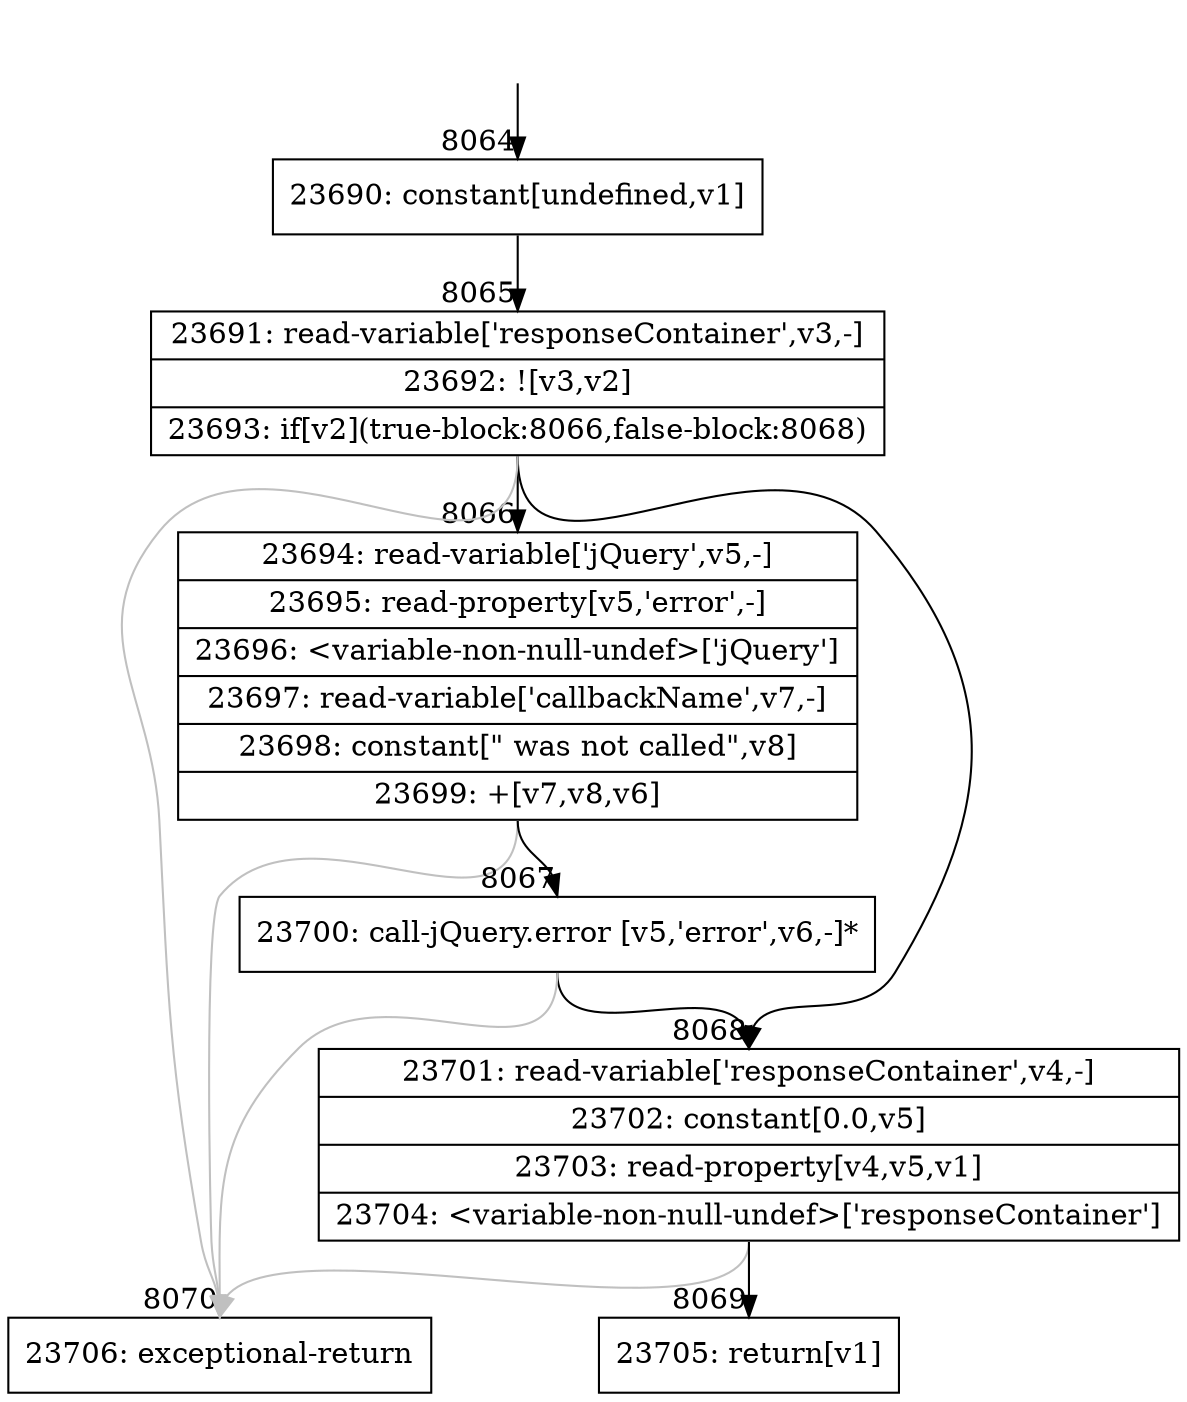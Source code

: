 digraph {
rankdir="TD"
BB_entry502[shape=none,label=""];
BB_entry502 -> BB8064 [tailport=s, headport=n, headlabel="    8064"]
BB8064 [shape=record label="{23690: constant[undefined,v1]}" ] 
BB8064 -> BB8065 [tailport=s, headport=n, headlabel="      8065"]
BB8065 [shape=record label="{23691: read-variable['responseContainer',v3,-]|23692: ![v3,v2]|23693: if[v2](true-block:8066,false-block:8068)}" ] 
BB8065 -> BB8066 [tailport=s, headport=n, headlabel="      8066"]
BB8065 -> BB8068 [tailport=s, headport=n, headlabel="      8068"]
BB8065 -> BB8070 [tailport=s, headport=n, color=gray, headlabel="      8070"]
BB8066 [shape=record label="{23694: read-variable['jQuery',v5,-]|23695: read-property[v5,'error',-]|23696: \<variable-non-null-undef\>['jQuery']|23697: read-variable['callbackName',v7,-]|23698: constant[\" was not called\",v8]|23699: +[v7,v8,v6]}" ] 
BB8066 -> BB8067 [tailport=s, headport=n, headlabel="      8067"]
BB8066 -> BB8070 [tailport=s, headport=n, color=gray]
BB8067 [shape=record label="{23700: call-jQuery.error [v5,'error',v6,-]*}" ] 
BB8067 -> BB8068 [tailport=s, headport=n]
BB8067 -> BB8070 [tailport=s, headport=n, color=gray]
BB8068 [shape=record label="{23701: read-variable['responseContainer',v4,-]|23702: constant[0.0,v5]|23703: read-property[v4,v5,v1]|23704: \<variable-non-null-undef\>['responseContainer']}" ] 
BB8068 -> BB8069 [tailport=s, headport=n, headlabel="      8069"]
BB8068 -> BB8070 [tailport=s, headport=n, color=gray]
BB8069 [shape=record label="{23705: return[v1]}" ] 
BB8070 [shape=record label="{23706: exceptional-return}" ] 
}
